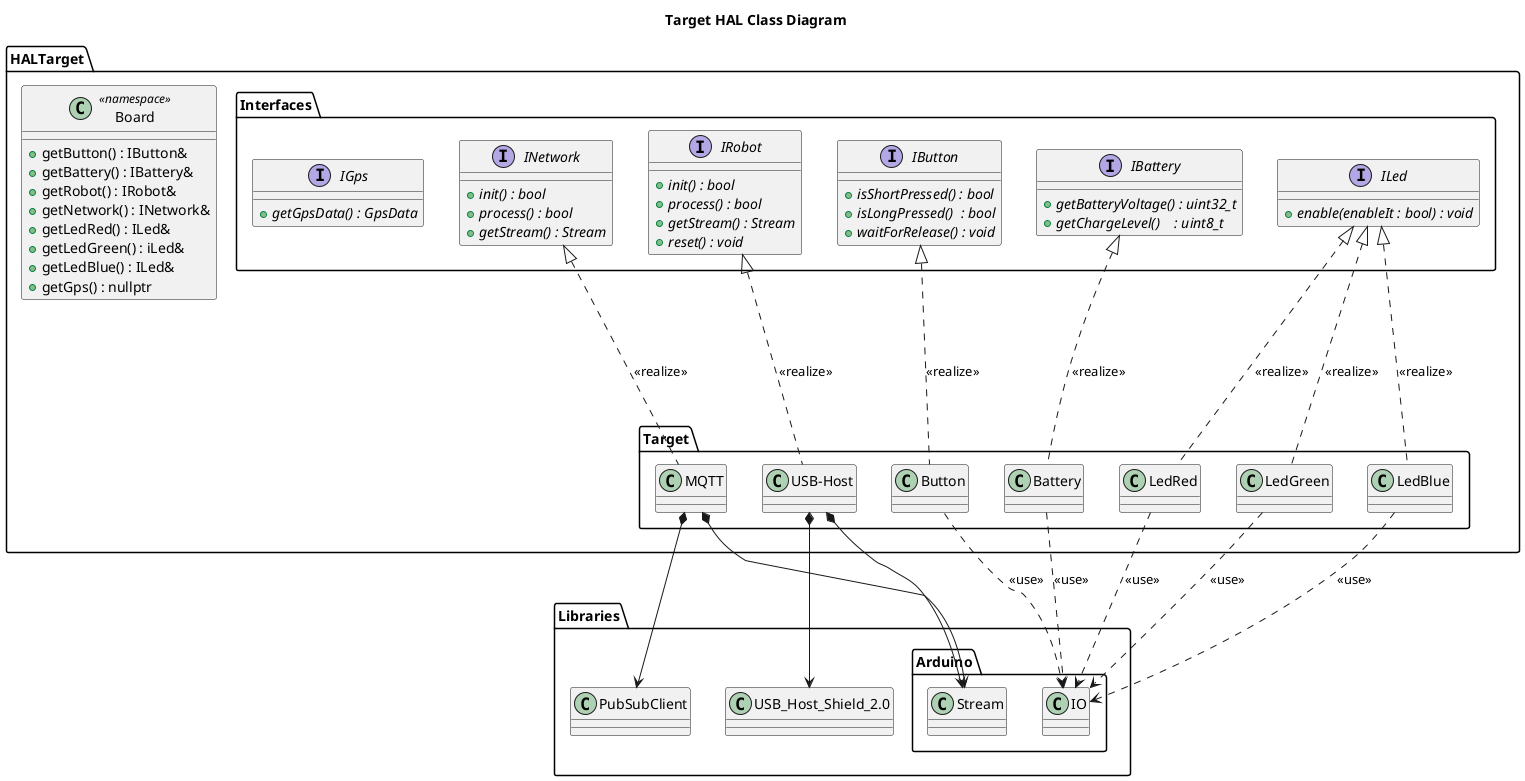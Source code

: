 @startuml Target_HAL_Class_Diag

Title Target HAL Class Diagram

package "HALTarget" as hal {

    class Board << namespace >> {
        + getButton() : IButton&
        + getBattery() : IBattery&
        + getRobot() : IRobot&
        + getNetwork() : INetwork&
        + getLedRed() : ILed&
        + getLedGreen() : iLed&
        + getLedBlue() : ILed&
        + getGps() : nullptr
    }

    package "Interfaces" as interfaces {
        interface "IButton" as iButton {
            + {abstract} isShortPressed() : bool
            + {abstract} isLongPressed()  : bool
            + {abstract} waitForRelease() : void
        }

        interface "IBattery" as iBattery {
            + {abstract} getBatteryVoltage() : uint32_t
            + {abstract} getChargeLevel()    : uint8_t
        }

        interface "IRobot" as iRobot {
            + {abstract} init() : bool
            + {abstract} process() : bool
            + {abstract} getStream() : Stream
            + {abstract} reset() : void
        }

        interface "INetwork" as iNetwork {
            + {abstract} init() : bool
            + {abstract} process() : bool
            + {abstract} getStream() : Stream
        }

        interface "ILed" as iLed {
            + {abstract} enable(enableIt : bool) : void
        }

        interface "IGps" as iGps {
            + {abstract} getGpsData() : GpsData
        }
    }

    package "Target" as target {
        class "Button" as Button
        class "Battery" as Battery
        class "USB-Host" as Robot
        class "MQTT" as Network
        class "LedRed" as LedRed
        class "LedGreen" as LedGreen
        class "LedBlue" as LedBlue
    }

    iButton <|... Button : <<realize>>
    iBattery <|... Battery : <<realize>>
    iRobot <|... Robot : <<realize>>
    iNetwork <|... Network : <<realize>>
    iLed <|... LedRed : <<realize>>
    iLed <|... LedGreen : <<realize>>
    iLed <|... LedBlue : <<realize>>

}

package "Libraries" as libs
{
    class "PubSubClient" as NetworkLib
    class "USB_Host_Shield_2.0" as RobotLib

    package "Arduino" as arduino {
        class "IO" as IO
        class "Stream" as Stream
    }
}

Robot *--> RobotLib
Network *--> NetworkLib

Robot *--> Stream
Network *--> Stream
Button ..> IO : <<use>>
Battery ..> IO : <<use>>
LedRed ..> IO : <<use>>
LedGreen ..> IO : <<use>>
LedBlue ..> IO : <<use>>

@enduml